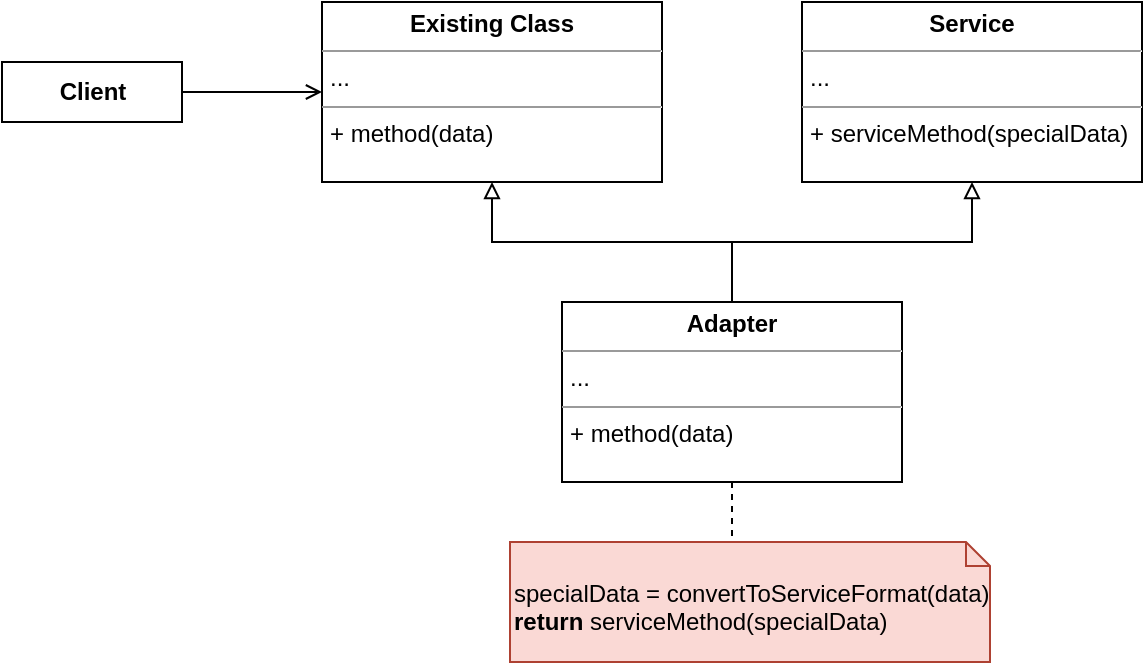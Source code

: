 <mxfile version="20.7.4" type="device"><diagram id="bvDbvzTIIn4YARC6DjBY" name="Page-1"><mxGraphModel dx="714" dy="777" grid="1" gridSize="10" guides="1" tooltips="1" connect="1" arrows="1" fold="1" page="1" pageScale="1" pageWidth="827" pageHeight="1169" math="0" shadow="0"><root><mxCell id="0"/><mxCell id="1" parent="0"/><mxCell id="iM3xqFLsrUYWo8SSDf6x-12" style="edgeStyle=orthogonalEdgeStyle;rounded=0;orthogonalLoop=1;jettySize=auto;html=1;exitX=1;exitY=0.5;exitDx=0;exitDy=0;entryX=0;entryY=0.5;entryDx=0;entryDy=0;endArrow=open;endFill=0;" edge="1" parent="1" source="iM3xqFLsrUYWo8SSDf6x-2" target="iM3xqFLsrUYWo8SSDf6x-7"><mxGeometry relative="1" as="geometry"/></mxCell><mxCell id="iM3xqFLsrUYWo8SSDf6x-2" value="&lt;b&gt;Client&lt;/b&gt;" style="html=1;" vertex="1" parent="1"><mxGeometry x="40" y="240" width="90" height="30" as="geometry"/></mxCell><mxCell id="iM3xqFLsrUYWo8SSDf6x-7" value="&lt;p style=&quot;margin:0px;margin-top:4px;text-align:center;&quot;&gt;&lt;b&gt;Existing Class&lt;/b&gt;&lt;/p&gt;&lt;hr size=&quot;1&quot;&gt;&lt;p style=&quot;margin:0px;margin-left:4px;&quot;&gt;...&lt;/p&gt;&lt;hr size=&quot;1&quot;&gt;&lt;p style=&quot;margin:0px;margin-left:4px;&quot;&gt;+ method(data)&lt;/p&gt;" style="verticalAlign=top;align=left;overflow=fill;fontSize=12;fontFamily=Helvetica;html=1;" vertex="1" parent="1"><mxGeometry x="200" y="210" width="170" height="90" as="geometry"/></mxCell><mxCell id="iM3xqFLsrUYWo8SSDf6x-15" style="edgeStyle=orthogonalEdgeStyle;rounded=0;orthogonalLoop=1;jettySize=auto;html=1;exitX=0;exitY=0;exitDx=114;exitDy=0;exitPerimeter=0;entryX=0.5;entryY=1;entryDx=0;entryDy=0;dashed=1;endArrow=none;endFill=0;" edge="1" parent="1" source="iM3xqFLsrUYWo8SSDf6x-9" target="iM3xqFLsrUYWo8SSDf6x-11"><mxGeometry relative="1" as="geometry"/></mxCell><mxCell id="iM3xqFLsrUYWo8SSDf6x-9" value="specialData = convertToServiceFormat(data)&lt;br&gt;&lt;b&gt;return&lt;/b&gt;&amp;nbsp;serviceMethod(specialData)" style="shape=note2;boundedLbl=1;whiteSpace=wrap;html=1;size=12;verticalAlign=top;align=left;fillColor=#fad9d5;strokeColor=#ae4132;" vertex="1" parent="1"><mxGeometry x="294" y="480" width="240" height="60" as="geometry"/></mxCell><mxCell id="iM3xqFLsrUYWo8SSDf6x-10" value="&lt;p style=&quot;margin:0px;margin-top:4px;text-align:center;&quot;&gt;&lt;b&gt;Service&lt;/b&gt;&lt;/p&gt;&lt;hr size=&quot;1&quot;&gt;&lt;p style=&quot;margin:0px;margin-left:4px;&quot;&gt;...&lt;/p&gt;&lt;hr size=&quot;1&quot;&gt;&lt;p style=&quot;margin:0px;margin-left:4px;&quot;&gt;+ serviceMethod(specialData)&lt;/p&gt;" style="verticalAlign=top;align=left;overflow=fill;fontSize=12;fontFamily=Helvetica;html=1;" vertex="1" parent="1"><mxGeometry x="440" y="210" width="170" height="90" as="geometry"/></mxCell><mxCell id="iM3xqFLsrUYWo8SSDf6x-13" style="edgeStyle=orthogonalEdgeStyle;rounded=0;orthogonalLoop=1;jettySize=auto;html=1;exitX=0.5;exitY=0;exitDx=0;exitDy=0;entryX=0.5;entryY=1;entryDx=0;entryDy=0;endArrow=block;endFill=0;" edge="1" parent="1" source="iM3xqFLsrUYWo8SSDf6x-11" target="iM3xqFLsrUYWo8SSDf6x-7"><mxGeometry relative="1" as="geometry"/></mxCell><mxCell id="iM3xqFLsrUYWo8SSDf6x-14" style="edgeStyle=orthogonalEdgeStyle;rounded=0;orthogonalLoop=1;jettySize=auto;html=1;exitX=0.5;exitY=0;exitDx=0;exitDy=0;entryX=0.5;entryY=1;entryDx=0;entryDy=0;endArrow=block;endFill=0;" edge="1" parent="1" source="iM3xqFLsrUYWo8SSDf6x-11" target="iM3xqFLsrUYWo8SSDf6x-10"><mxGeometry relative="1" as="geometry"/></mxCell><mxCell id="iM3xqFLsrUYWo8SSDf6x-11" value="&lt;p style=&quot;margin:0px;margin-top:4px;text-align:center;&quot;&gt;&lt;b&gt;Adapter&lt;/b&gt;&lt;/p&gt;&lt;hr size=&quot;1&quot;&gt;&lt;p style=&quot;margin:0px;margin-left:4px;&quot;&gt;...&lt;/p&gt;&lt;hr size=&quot;1&quot;&gt;&lt;p style=&quot;margin:0px;margin-left:4px;&quot;&gt;+ method(data)&lt;/p&gt;" style="verticalAlign=top;align=left;overflow=fill;fontSize=12;fontFamily=Helvetica;html=1;" vertex="1" parent="1"><mxGeometry x="320" y="360" width="170" height="90" as="geometry"/></mxCell></root></mxGraphModel></diagram></mxfile>